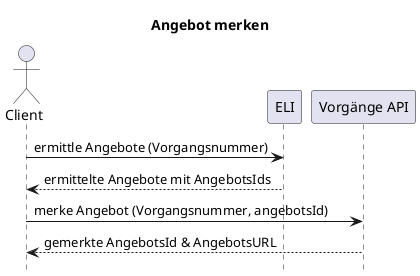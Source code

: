 @startuml

hide footbox

title Angebot merken

actor Client as client
participant "ELI" as eli
participant "Vorgänge API" as vorgaenge_api

client -> eli: ermittle Angebote (Vorgangsnummer)

eli --> client: ermittelte Angebote mit AngebotsIds


client -> vorgaenge_api: merke Angebot (Vorgangsnummer, angebotsId)

vorgaenge_api --> client: gemerkte AngebotsId & AngebotsURL

@enduml